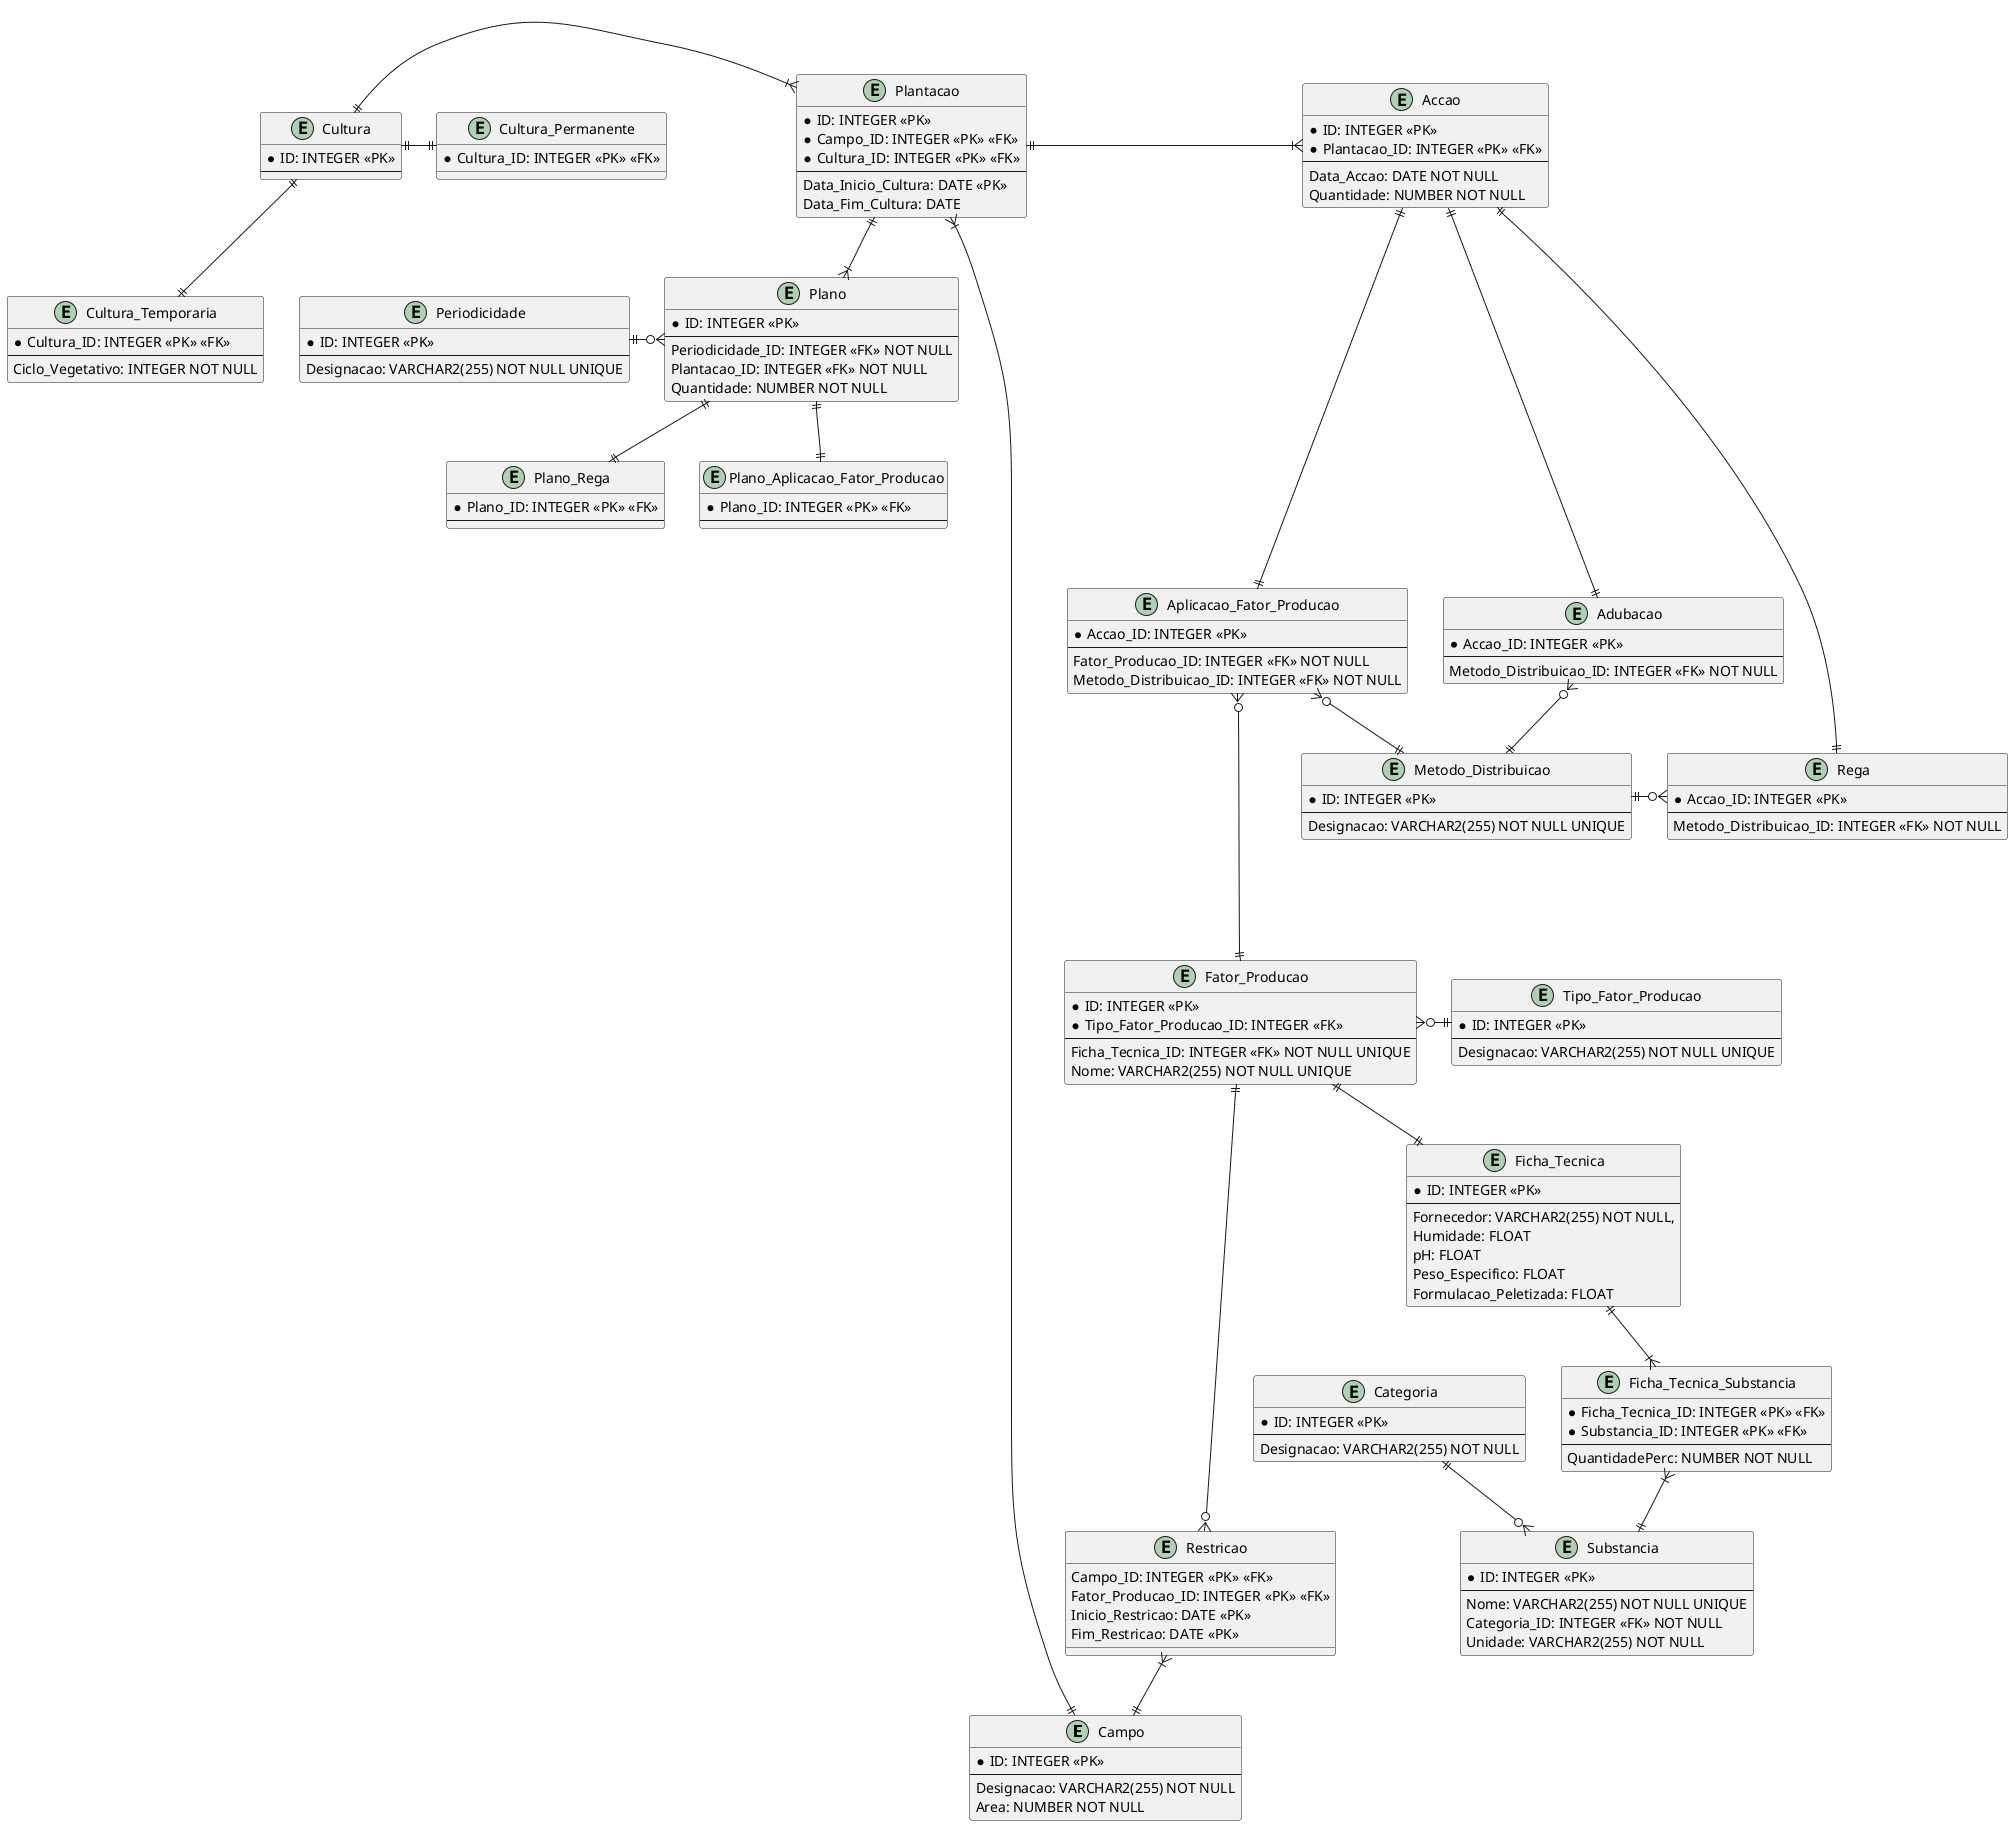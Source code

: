 @startuml Quinta-Manutenção

/'TODO #1:- Verificar se a Designação de um Campo é única e se estas 
devem seguir um conjunto de regras;'/
/'TODO #2:- Determinar o valor minímo de uma qualquer Área;'/
/'Constraints:- [[Area, CHECK(Area > Mínimo)]]'/
entity Campo {
    * ID: INTEGER <<PK>>
    --
    Designacao: VARCHAR2(255) NOT NULL
    Area: NUMBER NOT NULL
}

/'Triggers:-
    #1: Verificar que uma Cultura não é simultaneamente uma Cultura_Temporaria
    e Cultura_Permanente;'/
entity Cultura {
    * ID: INTEGER <<PK>>
    --
}

/'Contraints:- [[Ciclo_Vegetativo, CHECK(Ciclo_Vegetativo > 0)], 
[Ciclo_Vegetativo, CHECK(Ciclo_Vegetativo < 12)]]'/
entity Cultura_Temporaria {
    * Cultura_ID: INTEGER <<PK>> <<FK>>
    --
    Ciclo_Vegetativo: INTEGER NOT NULL
}

entity Cultura_Permanente {
    * Cultura_ID: INTEGER <<PK>> <<FK>>
}

/'Constraints:- [[Campo_ID, Data_Inicio_Cultura, UNIQUE(Campo_ID, Data_Inicio_Cultura)], 
[Data_Fim_Cultura, CHECK(Data_Fim_Cultura < Data_Inicio_Cultura)]]'/
entity Plantacao {
    * ID: INTEGER <<PK>>
    * Campo_ID: INTEGER <<PK>> <<FK>>
    * Cultura_ID: INTEGER <<PK>> <<FK>>
    --
    Data_Inicio_Cultura: DATE <<PK>>
    Data_Fim_Cultura: DATE
}

/'Constraints:- [[Quantidade, CHECK(Quantidade > 0)]]'/
entity Accao {
    * ID: INTEGER <<PK>>
    *Plantacao_ID: INTEGER <<PK>> <<FK>>
    --
    Data_Accao: DATE NOT NULL
    Quantidade: NUMBER NOT NULL
}

entity Metodo_Distribuicao {
    * ID: INTEGER <<PK>>
    --
    Designacao: VARCHAR2(255) NOT NULL UNIQUE
}

entity Rega {
    * Accao_ID: INTEGER <<PK>>
    --
    Metodo_Distribuicao_ID: INTEGER <<FK>> NOT NULL
}

entity Adubacao {
    * Accao_ID: INTEGER <<PK>>
    --
    Metodo_Distribuicao_ID: INTEGER <<FK>> NOT NULL
}

entity Categoria{
     * ID: INTEGER <<PK>>
    --
    Designacao: VARCHAR2(255) NOT NULL
}

entity Aplicacao_Fator_Producao {
    * Accao_ID: INTEGER <<PK>>
    --
    Fator_Producao_ID: INTEGER <<FK>> NOT NULL
    Metodo_Distribuicao_ID: INTEGER <<FK>> NOT NULL
}

entity Restricao {
    Campo_ID: INTEGER <<PK>> <<FK>>
    Fator_Producao_ID: INTEGER <<PK>> <<FK>>
    Inicio_Restricao: DATE <<PK>>
    Fim_Restricao: DATE <<PK>>
}

entity Fator_Producao {
    * ID: INTEGER <<PK>>
    *Tipo_Fator_Producao_ID: INTEGER <<FK>>
    --
    Ficha_Tecnica_ID: INTEGER <<FK>> NOT NULL UNIQUE
    Nome: VARCHAR2(255) NOT NULL UNIQUE
}


entity Tipo_Fator_Producao {
    * ID: INTEGER <<PK>>
    --
    Designacao: VARCHAR2(255) NOT NULL UNIQUE
}

entity Ficha_Tecnica {
    * ID: INTEGER <<PK>>
    --
    Fornecedor: VARCHAR2(255) NOT NULL,
    Humidade: FLOAT
    pH: FLOAT
    Peso_Especifico: FLOAT
    Formulacao_Peletizada: FLOAT
}

entity Ficha_Tecnica_Substancia {
    * Ficha_Tecnica_ID: INTEGER <<PK>> <<FK>>
    * Substancia_ID: INTEGER <<PK>> <<FK>>
    --
    QuantidadePerc: NUMBER NOT NULL
}

entity Substancia {
    * ID: INTEGER <<PK>>
    --
    Nome: VARCHAR2(255) NOT NULL UNIQUE
    Categoria_ID: INTEGER <<FK>> NOT NULL
    Unidade: VARCHAR2(255) NOT NULL
}

entity Plano {
    * ID: INTEGER <<PK>>
    --
    Periodicidade_ID: INTEGER <<FK>> NOT NULL
    Plantacao_ID: INTEGER <<FK>> NOT NULL
    Quantidade: NUMBER NOT NULL
}

entity Periodicidade {
    * ID: INTEGER <<PK>>
    --
    Designacao: VARCHAR2(255) NOT NULL UNIQUE
}

entity Plano_Rega {
    * Plano_ID: INTEGER <<PK>> <<FK>>
    --
}

entity Plano_Aplicacao_Fator_Producao {
    * Plano_ID: INTEGER <<PK>> <<FK>>
    --
}

Campo ||-d-|{ Plantacao
Campo ||-u-|{ Restricao

Cultura ||-r-|{ Plantacao

Plantacao ||-r-|{ Accao
Plantacao ||-d-|{ Plano

Accao ||--d--|| Rega
Accao ||--d--|| Aplicacao_Fator_Producao
Accao ||--d--|| Adubacao

Metodo_Distribuicao ||-r-o{ Rega
Metodo_Distribuicao ||-l-o{ Aplicacao_Fator_Producao
Metodo_Distribuicao ||-u-o{ Adubacao

Tipo_Fator_Producao ||-l-o{ Fator_Producao
Categoria ||-d-o{ Substancia

Fator_Producao ||-d-|| Ficha_Tecnica
Fator_Producao ||--u--o{ Aplicacao_Fator_Producao
Fator_Producao ||--d--o{ Restricao

Ficha_Tecnica ||-d-|{ Ficha_Tecnica_Substancia

Substancia ||-u-|{ Ficha_Tecnica_Substancia

Periodicidade ||-r-o{ Plano

Plano_Rega ||-u-|| Plano

Plano_Aplicacao_Fator_Producao ||-u-|| Plano

Cultura ||-d-|| Cultura_Temporaria
Cultura ||-r-|| Cultura_Permanente

@enduml